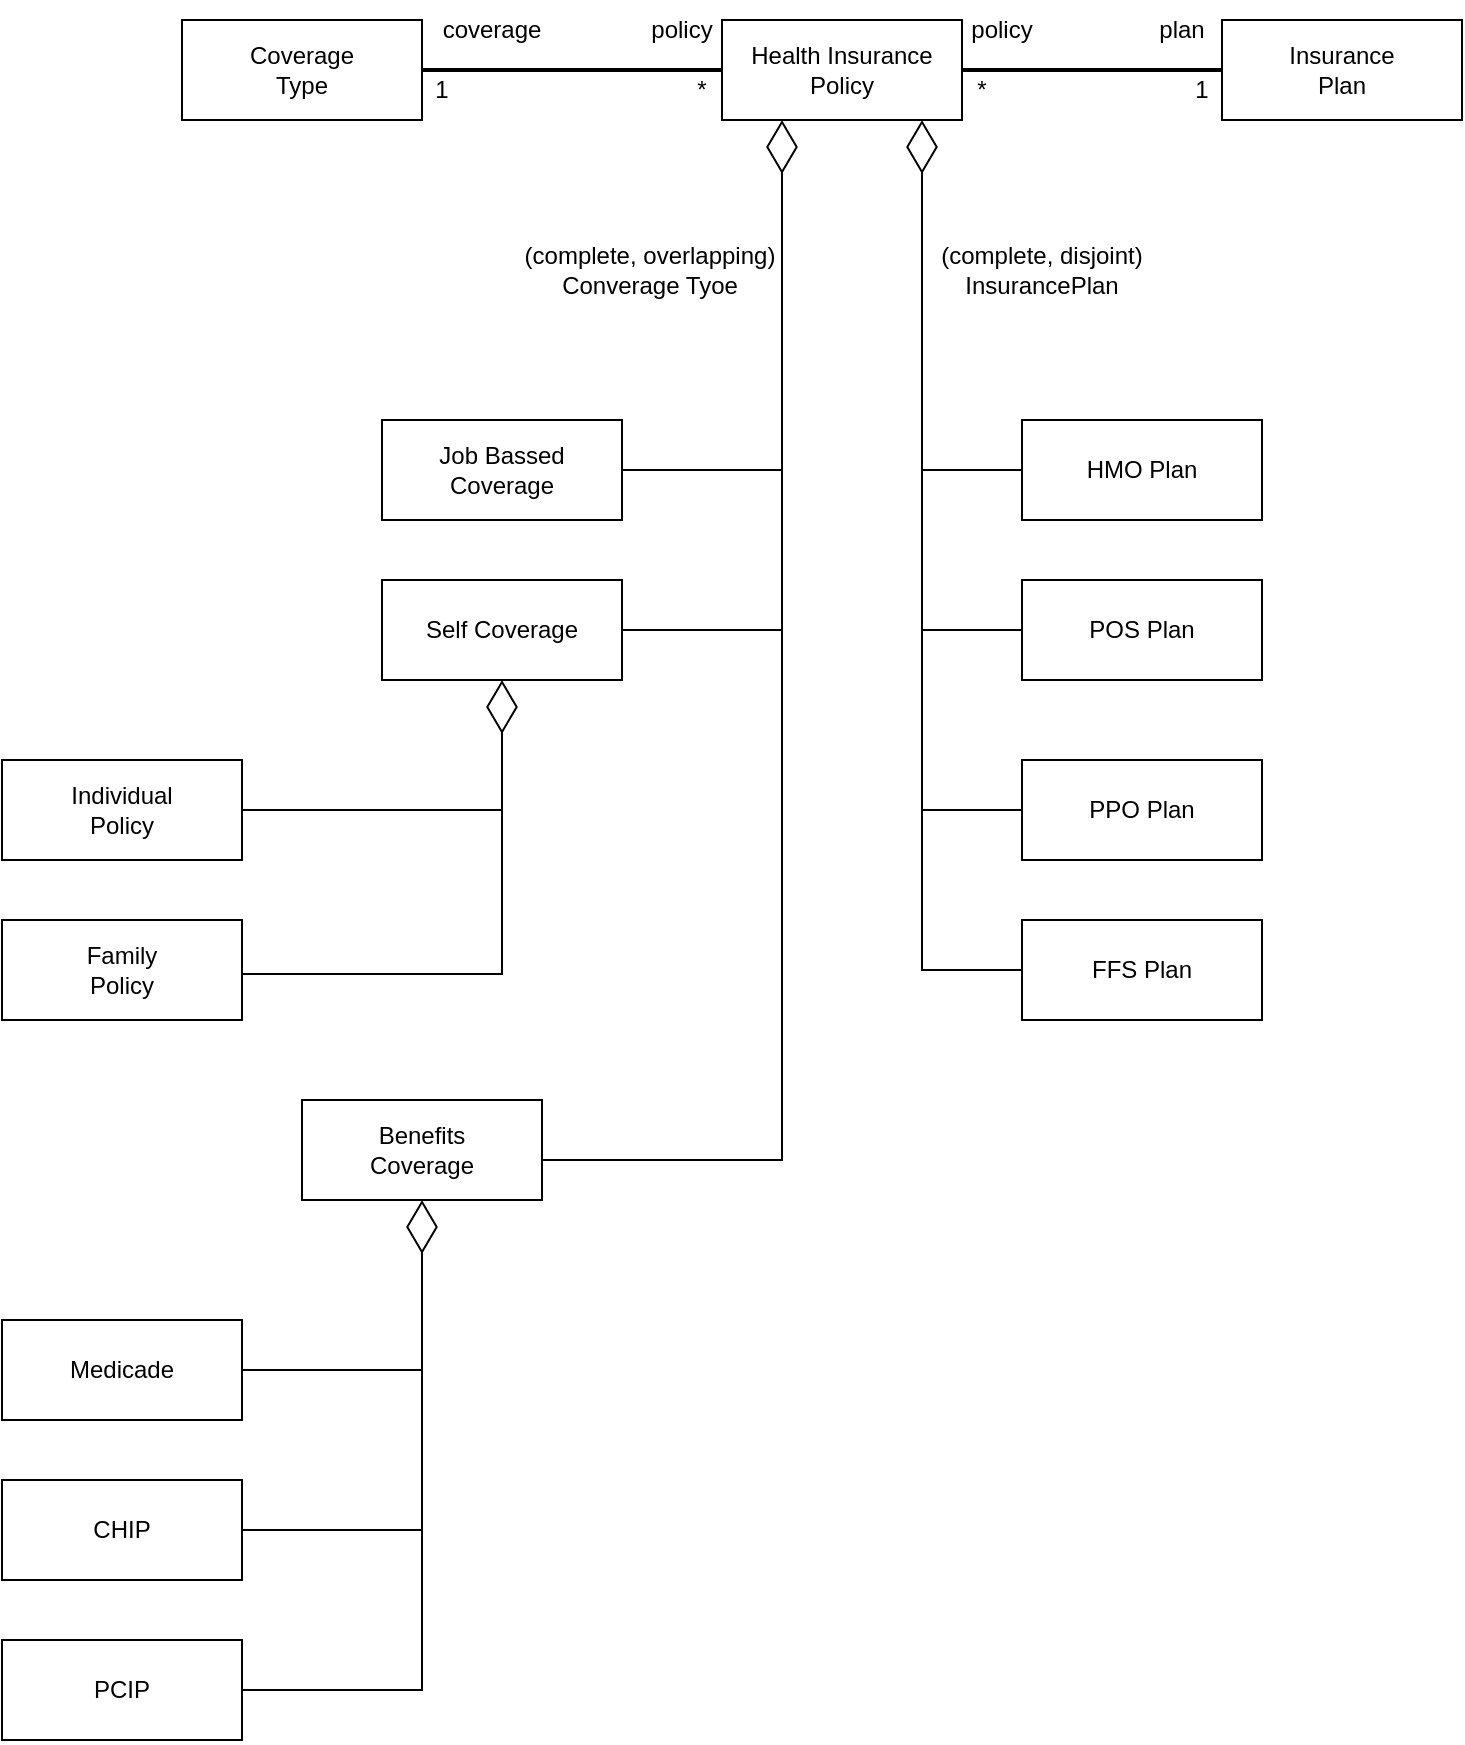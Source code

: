 <mxfile version="21.0.6" type="device"><diagram id="C5RBs43oDa-KdzZeNtuy" name="Page-1"><mxGraphModel dx="1078" dy="603" grid="1" gridSize="10" guides="1" tooltips="1" connect="1" arrows="1" fold="1" page="1" pageScale="1" pageWidth="827" pageHeight="1169" math="0" shadow="0"><root><mxCell id="WIyWlLk6GJQsqaUBKTNV-0"/><mxCell id="WIyWlLk6GJQsqaUBKTNV-1" parent="WIyWlLk6GJQsqaUBKTNV-0"/><mxCell id="eHPTmSt0xHwLmYlxgdsa-0" value="" style="rounded=0;whiteSpace=wrap;html=1;" vertex="1" parent="WIyWlLk6GJQsqaUBKTNV-1"><mxGeometry x="110" y="230" width="120" height="50" as="geometry"/></mxCell><mxCell id="eHPTmSt0xHwLmYlxgdsa-1" value="Coverage&lt;br&gt;Type" style="text;html=1;strokeColor=none;fillColor=none;align=center;verticalAlign=middle;whiteSpace=wrap;rounded=0;" vertex="1" parent="WIyWlLk6GJQsqaUBKTNV-1"><mxGeometry x="140" y="240" width="60" height="30" as="geometry"/></mxCell><mxCell id="eHPTmSt0xHwLmYlxgdsa-2" value="" style="rounded=0;whiteSpace=wrap;html=1;" vertex="1" parent="WIyWlLk6GJQsqaUBKTNV-1"><mxGeometry x="380" y="230" width="120" height="50" as="geometry"/></mxCell><mxCell id="eHPTmSt0xHwLmYlxgdsa-3" value="" style="rounded=0;whiteSpace=wrap;html=1;" vertex="1" parent="WIyWlLk6GJQsqaUBKTNV-1"><mxGeometry x="630" y="230" width="120" height="50" as="geometry"/></mxCell><mxCell id="eHPTmSt0xHwLmYlxgdsa-6" value="Health Insurance Policy" style="text;html=1;strokeColor=none;fillColor=none;align=center;verticalAlign=middle;whiteSpace=wrap;rounded=0;" vertex="1" parent="WIyWlLk6GJQsqaUBKTNV-1"><mxGeometry x="390" y="235" width="100" height="40" as="geometry"/></mxCell><mxCell id="eHPTmSt0xHwLmYlxgdsa-7" value="Insurance Plan" style="text;html=1;strokeColor=none;fillColor=none;align=center;verticalAlign=middle;whiteSpace=wrap;rounded=0;" vertex="1" parent="WIyWlLk6GJQsqaUBKTNV-1"><mxGeometry x="660" y="240" width="60" height="30" as="geometry"/></mxCell><mxCell id="eHPTmSt0xHwLmYlxgdsa-8" value="" style="rounded=0;whiteSpace=wrap;html=1;" vertex="1" parent="WIyWlLk6GJQsqaUBKTNV-1"><mxGeometry x="20" y="600" width="120" height="50" as="geometry"/></mxCell><mxCell id="eHPTmSt0xHwLmYlxgdsa-9" value="" style="rounded=0;whiteSpace=wrap;html=1;" vertex="1" parent="WIyWlLk6GJQsqaUBKTNV-1"><mxGeometry x="210" y="430" width="120" height="50" as="geometry"/></mxCell><mxCell id="eHPTmSt0xHwLmYlxgdsa-10" value="" style="rounded=0;whiteSpace=wrap;html=1;" vertex="1" parent="WIyWlLk6GJQsqaUBKTNV-1"><mxGeometry x="530" y="430" width="120" height="50" as="geometry"/></mxCell><mxCell id="eHPTmSt0xHwLmYlxgdsa-11" value="" style="rounded=0;whiteSpace=wrap;html=1;" vertex="1" parent="WIyWlLk6GJQsqaUBKTNV-1"><mxGeometry x="530" y="510" width="120" height="50" as="geometry"/></mxCell><mxCell id="eHPTmSt0xHwLmYlxgdsa-12" value="" style="rounded=0;whiteSpace=wrap;html=1;" vertex="1" parent="WIyWlLk6GJQsqaUBKTNV-1"><mxGeometry x="530" y="600" width="120" height="50" as="geometry"/></mxCell><mxCell id="eHPTmSt0xHwLmYlxgdsa-13" value="" style="rounded=0;whiteSpace=wrap;html=1;" vertex="1" parent="WIyWlLk6GJQsqaUBKTNV-1"><mxGeometry x="530" y="680" width="120" height="50" as="geometry"/></mxCell><mxCell id="eHPTmSt0xHwLmYlxgdsa-14" value="" style="rounded=0;whiteSpace=wrap;html=1;" vertex="1" parent="WIyWlLk6GJQsqaUBKTNV-1"><mxGeometry x="210" y="510" width="120" height="50" as="geometry"/></mxCell><mxCell id="eHPTmSt0xHwLmYlxgdsa-15" value="" style="rounded=0;whiteSpace=wrap;html=1;" vertex="1" parent="WIyWlLk6GJQsqaUBKTNV-1"><mxGeometry x="20" y="680" width="120" height="50" as="geometry"/></mxCell><mxCell id="eHPTmSt0xHwLmYlxgdsa-16" value="" style="rounded=0;whiteSpace=wrap;html=1;" vertex="1" parent="WIyWlLk6GJQsqaUBKTNV-1"><mxGeometry x="170" y="770" width="120" height="50" as="geometry"/></mxCell><mxCell id="eHPTmSt0xHwLmYlxgdsa-17" value="" style="rounded=0;whiteSpace=wrap;html=1;" vertex="1" parent="WIyWlLk6GJQsqaUBKTNV-1"><mxGeometry x="20" y="880" width="120" height="50" as="geometry"/></mxCell><mxCell id="eHPTmSt0xHwLmYlxgdsa-18" value="" style="rounded=0;whiteSpace=wrap;html=1;" vertex="1" parent="WIyWlLk6GJQsqaUBKTNV-1"><mxGeometry x="20" y="960" width="120" height="50" as="geometry"/></mxCell><mxCell id="eHPTmSt0xHwLmYlxgdsa-19" value="" style="rounded=0;whiteSpace=wrap;html=1;" vertex="1" parent="WIyWlLk6GJQsqaUBKTNV-1"><mxGeometry x="20" y="1040" width="120" height="50" as="geometry"/></mxCell><mxCell id="eHPTmSt0xHwLmYlxgdsa-20" value="PCIP" style="text;html=1;strokeColor=none;fillColor=none;align=center;verticalAlign=middle;whiteSpace=wrap;rounded=0;" vertex="1" parent="WIyWlLk6GJQsqaUBKTNV-1"><mxGeometry x="50" y="1050" width="60" height="30" as="geometry"/></mxCell><mxCell id="eHPTmSt0xHwLmYlxgdsa-21" value="CHIP" style="text;html=1;strokeColor=none;fillColor=none;align=center;verticalAlign=middle;whiteSpace=wrap;rounded=0;" vertex="1" parent="WIyWlLk6GJQsqaUBKTNV-1"><mxGeometry x="50" y="970" width="60" height="30" as="geometry"/></mxCell><mxCell id="eHPTmSt0xHwLmYlxgdsa-22" value="Medicade" style="text;html=1;strokeColor=none;fillColor=none;align=center;verticalAlign=middle;whiteSpace=wrap;rounded=0;" vertex="1" parent="WIyWlLk6GJQsqaUBKTNV-1"><mxGeometry x="50" y="890" width="60" height="30" as="geometry"/></mxCell><mxCell id="eHPTmSt0xHwLmYlxgdsa-23" value="Benefits Coverage" style="text;html=1;strokeColor=none;fillColor=none;align=center;verticalAlign=middle;whiteSpace=wrap;rounded=0;" vertex="1" parent="WIyWlLk6GJQsqaUBKTNV-1"><mxGeometry x="200" y="780" width="60" height="30" as="geometry"/></mxCell><mxCell id="eHPTmSt0xHwLmYlxgdsa-24" value="Family Policy" style="text;html=1;strokeColor=none;fillColor=none;align=center;verticalAlign=middle;whiteSpace=wrap;rounded=0;" vertex="1" parent="WIyWlLk6GJQsqaUBKTNV-1"><mxGeometry x="50" y="690" width="60" height="30" as="geometry"/></mxCell><mxCell id="eHPTmSt0xHwLmYlxgdsa-25" value="Individual Policy" style="text;html=1;strokeColor=none;fillColor=none;align=center;verticalAlign=middle;whiteSpace=wrap;rounded=0;" vertex="1" parent="WIyWlLk6GJQsqaUBKTNV-1"><mxGeometry x="50" y="610" width="60" height="30" as="geometry"/></mxCell><mxCell id="eHPTmSt0xHwLmYlxgdsa-26" value="Self Coverage" style="text;html=1;strokeColor=none;fillColor=none;align=center;verticalAlign=middle;whiteSpace=wrap;rounded=0;" vertex="1" parent="WIyWlLk6GJQsqaUBKTNV-1"><mxGeometry x="230" y="520" width="80" height="30" as="geometry"/></mxCell><mxCell id="eHPTmSt0xHwLmYlxgdsa-27" value="Job Bassed Coverage" style="text;html=1;strokeColor=none;fillColor=none;align=center;verticalAlign=middle;whiteSpace=wrap;rounded=0;" vertex="1" parent="WIyWlLk6GJQsqaUBKTNV-1"><mxGeometry x="235" y="440" width="70" height="30" as="geometry"/></mxCell><mxCell id="eHPTmSt0xHwLmYlxgdsa-28" value="POS Plan" style="text;html=1;strokeColor=none;fillColor=none;align=center;verticalAlign=middle;whiteSpace=wrap;rounded=0;" vertex="1" parent="WIyWlLk6GJQsqaUBKTNV-1"><mxGeometry x="560" y="520" width="60" height="30" as="geometry"/></mxCell><mxCell id="eHPTmSt0xHwLmYlxgdsa-29" value="HMO Plan" style="text;html=1;strokeColor=none;fillColor=none;align=center;verticalAlign=middle;whiteSpace=wrap;rounded=0;" vertex="1" parent="WIyWlLk6GJQsqaUBKTNV-1"><mxGeometry x="560" y="440" width="60" height="30" as="geometry"/></mxCell><mxCell id="eHPTmSt0xHwLmYlxgdsa-30" value="FFS Plan" style="text;html=1;strokeColor=none;fillColor=none;align=center;verticalAlign=middle;whiteSpace=wrap;rounded=0;" vertex="1" parent="WIyWlLk6GJQsqaUBKTNV-1"><mxGeometry x="560" y="690" width="60" height="30" as="geometry"/></mxCell><mxCell id="eHPTmSt0xHwLmYlxgdsa-31" value="PPO Plan" style="text;html=1;strokeColor=none;fillColor=none;align=center;verticalAlign=middle;whiteSpace=wrap;rounded=0;" vertex="1" parent="WIyWlLk6GJQsqaUBKTNV-1"><mxGeometry x="560" y="610" width="60" height="30" as="geometry"/></mxCell><mxCell id="eHPTmSt0xHwLmYlxgdsa-33" value="" style="line;strokeWidth=2;html=1;perimeter=backbonePerimeter;points=[];outlineConnect=0;" vertex="1" parent="WIyWlLk6GJQsqaUBKTNV-1"><mxGeometry x="230" y="250" width="150" height="10" as="geometry"/></mxCell><mxCell id="eHPTmSt0xHwLmYlxgdsa-34" value="" style="line;strokeWidth=2;html=1;perimeter=backbonePerimeter;points=[];outlineConnect=0;" vertex="1" parent="WIyWlLk6GJQsqaUBKTNV-1"><mxGeometry x="500" y="250" width="130" height="10" as="geometry"/></mxCell><mxCell id="eHPTmSt0xHwLmYlxgdsa-36" value="coverage" style="text;html=1;strokeColor=none;fillColor=none;align=center;verticalAlign=middle;whiteSpace=wrap;rounded=0;" vertex="1" parent="WIyWlLk6GJQsqaUBKTNV-1"><mxGeometry x="235" y="220" width="60" height="30" as="geometry"/></mxCell><mxCell id="eHPTmSt0xHwLmYlxgdsa-37" value="policy" style="text;html=1;strokeColor=none;fillColor=none;align=center;verticalAlign=middle;whiteSpace=wrap;rounded=0;" vertex="1" parent="WIyWlLk6GJQsqaUBKTNV-1"><mxGeometry x="330" y="220" width="60" height="30" as="geometry"/></mxCell><mxCell id="eHPTmSt0xHwLmYlxgdsa-38" value="1" style="text;html=1;strokeColor=none;fillColor=none;align=center;verticalAlign=middle;whiteSpace=wrap;rounded=0;" vertex="1" parent="WIyWlLk6GJQsqaUBKTNV-1"><mxGeometry x="210" y="250" width="60" height="30" as="geometry"/></mxCell><mxCell id="eHPTmSt0xHwLmYlxgdsa-39" value="*" style="text;html=1;strokeColor=none;fillColor=none;align=center;verticalAlign=middle;whiteSpace=wrap;rounded=0;" vertex="1" parent="WIyWlLk6GJQsqaUBKTNV-1"><mxGeometry x="340" y="250" width="60" height="30" as="geometry"/></mxCell><mxCell id="eHPTmSt0xHwLmYlxgdsa-40" value="1" style="text;html=1;strokeColor=none;fillColor=none;align=center;verticalAlign=middle;whiteSpace=wrap;rounded=0;" vertex="1" parent="WIyWlLk6GJQsqaUBKTNV-1"><mxGeometry x="590" y="250" width="60" height="30" as="geometry"/></mxCell><mxCell id="eHPTmSt0xHwLmYlxgdsa-41" value="*" style="text;html=1;strokeColor=none;fillColor=none;align=center;verticalAlign=middle;whiteSpace=wrap;rounded=0;" vertex="1" parent="WIyWlLk6GJQsqaUBKTNV-1"><mxGeometry x="480" y="250" width="60" height="30" as="geometry"/></mxCell><mxCell id="eHPTmSt0xHwLmYlxgdsa-42" value="policy" style="text;html=1;strokeColor=none;fillColor=none;align=center;verticalAlign=middle;whiteSpace=wrap;rounded=0;" vertex="1" parent="WIyWlLk6GJQsqaUBKTNV-1"><mxGeometry x="490" y="220" width="60" height="30" as="geometry"/></mxCell><mxCell id="eHPTmSt0xHwLmYlxgdsa-43" value="plan" style="text;html=1;strokeColor=none;fillColor=none;align=center;verticalAlign=middle;whiteSpace=wrap;rounded=0;" vertex="1" parent="WIyWlLk6GJQsqaUBKTNV-1"><mxGeometry x="580" y="220" width="60" height="30" as="geometry"/></mxCell><mxCell id="eHPTmSt0xHwLmYlxgdsa-46" value="" style="endArrow=diamondThin;endFill=0;endSize=24;html=1;rounded=0;entryX=0.5;entryY=1;entryDx=0;entryDy=0;strokeWidth=1;" edge="1" parent="WIyWlLk6GJQsqaUBKTNV-1" target="eHPTmSt0xHwLmYlxgdsa-16"><mxGeometry width="160" relative="1" as="geometry"><mxPoint x="140" y="1065" as="sourcePoint"/><mxPoint x="210" y="1064.94" as="targetPoint"/><Array as="points"><mxPoint x="230" y="1065"/></Array></mxGeometry></mxCell><mxCell id="eHPTmSt0xHwLmYlxgdsa-48" value="" style="line;strokeWidth=1;html=1;perimeter=backbonePerimeter;points=[];outlineConnect=0;" vertex="1" parent="WIyWlLk6GJQsqaUBKTNV-1"><mxGeometry x="140" y="980" width="90" height="10" as="geometry"/></mxCell><mxCell id="eHPTmSt0xHwLmYlxgdsa-49" value="" style="line;strokeWidth=1;html=1;perimeter=backbonePerimeter;points=[];outlineConnect=0;" vertex="1" parent="WIyWlLk6GJQsqaUBKTNV-1"><mxGeometry x="140" y="900" width="90" height="10" as="geometry"/></mxCell><mxCell id="eHPTmSt0xHwLmYlxgdsa-50" value="" style="endArrow=diamondThin;endFill=0;endSize=24;html=1;rounded=0;entryX=0.5;entryY=1;entryDx=0;entryDy=0;strokeWidth=1;entryPerimeter=0;" edge="1" parent="WIyWlLk6GJQsqaUBKTNV-1" target="eHPTmSt0xHwLmYlxgdsa-14"><mxGeometry width="160" relative="1" as="geometry"><mxPoint x="140" y="707" as="sourcePoint"/><mxPoint x="230" y="462" as="targetPoint"/><Array as="points"><mxPoint x="270" y="707"/></Array></mxGeometry></mxCell><mxCell id="eHPTmSt0xHwLmYlxgdsa-51" value="" style="line;strokeWidth=1;html=1;perimeter=backbonePerimeter;points=[];outlineConnect=0;" vertex="1" parent="WIyWlLk6GJQsqaUBKTNV-1"><mxGeometry x="140" y="620" width="130" height="10" as="geometry"/></mxCell><mxCell id="eHPTmSt0xHwLmYlxgdsa-53" value="" style="endArrow=diamondThin;endFill=0;endSize=24;html=1;rounded=0;strokeWidth=1;entryX=0.25;entryY=1;entryDx=0;entryDy=0;" edge="1" parent="WIyWlLk6GJQsqaUBKTNV-1" target="eHPTmSt0xHwLmYlxgdsa-2"><mxGeometry width="160" relative="1" as="geometry"><mxPoint x="290" y="800" as="sourcePoint"/><mxPoint x="440" y="300" as="targetPoint"/><Array as="points"><mxPoint x="410" y="800"/></Array></mxGeometry></mxCell><mxCell id="eHPTmSt0xHwLmYlxgdsa-54" value="" style="line;strokeWidth=1;html=1;perimeter=backbonePerimeter;points=[];outlineConnect=0;direction=west;" vertex="1" parent="WIyWlLk6GJQsqaUBKTNV-1"><mxGeometry x="330" y="530" width="80" height="10" as="geometry"/></mxCell><mxCell id="eHPTmSt0xHwLmYlxgdsa-55" value="" style="line;strokeWidth=1;html=1;perimeter=backbonePerimeter;points=[];outlineConnect=0;direction=west;" vertex="1" parent="WIyWlLk6GJQsqaUBKTNV-1"><mxGeometry x="330" y="450" width="80" height="10" as="geometry"/></mxCell><mxCell id="eHPTmSt0xHwLmYlxgdsa-56" value="" style="endArrow=diamondThin;endFill=0;endSize=24;html=1;rounded=0;strokeWidth=1;exitX=0;exitY=0.5;exitDx=0;exitDy=0;entryX=0;entryY=1;entryDx=0;entryDy=0;" edge="1" parent="WIyWlLk6GJQsqaUBKTNV-1" source="eHPTmSt0xHwLmYlxgdsa-13" target="eHPTmSt0xHwLmYlxgdsa-41"><mxGeometry width="160" relative="1" as="geometry"><mxPoint x="520" y="700" as="sourcePoint"/><mxPoint x="480" y="300" as="targetPoint"/><Array as="points"><mxPoint x="480" y="705"/></Array></mxGeometry></mxCell><mxCell id="eHPTmSt0xHwLmYlxgdsa-57" value="" style="line;strokeWidth=1;html=1;perimeter=backbonePerimeter;points=[];outlineConnect=0;direction=west;" vertex="1" parent="WIyWlLk6GJQsqaUBKTNV-1"><mxGeometry x="480" y="620" width="50" height="10" as="geometry"/></mxCell><mxCell id="eHPTmSt0xHwLmYlxgdsa-58" value="" style="line;strokeWidth=1;html=1;perimeter=backbonePerimeter;points=[];outlineConnect=0;direction=west;" vertex="1" parent="WIyWlLk6GJQsqaUBKTNV-1"><mxGeometry x="480" y="530" width="50" height="10" as="geometry"/></mxCell><mxCell id="eHPTmSt0xHwLmYlxgdsa-59" value="" style="line;strokeWidth=1;html=1;perimeter=backbonePerimeter;points=[];outlineConnect=0;direction=west;" vertex="1" parent="WIyWlLk6GJQsqaUBKTNV-1"><mxGeometry x="480" y="450" width="50" height="10" as="geometry"/></mxCell><mxCell id="eHPTmSt0xHwLmYlxgdsa-60" value="(complete, overlapping)&lt;br&gt;Converage Tyoe" style="text;html=1;strokeColor=none;fillColor=none;align=center;verticalAlign=middle;whiteSpace=wrap;rounded=0;" vertex="1" parent="WIyWlLk6GJQsqaUBKTNV-1"><mxGeometry x="274" y="340" width="140" height="30" as="geometry"/></mxCell><mxCell id="eHPTmSt0xHwLmYlxgdsa-61" value="(complete, disjoint) InsurancePlan" style="text;html=1;strokeColor=none;fillColor=none;align=center;verticalAlign=middle;whiteSpace=wrap;rounded=0;" vertex="1" parent="WIyWlLk6GJQsqaUBKTNV-1"><mxGeometry x="470" y="340" width="140" height="30" as="geometry"/></mxCell></root></mxGraphModel></diagram></mxfile>